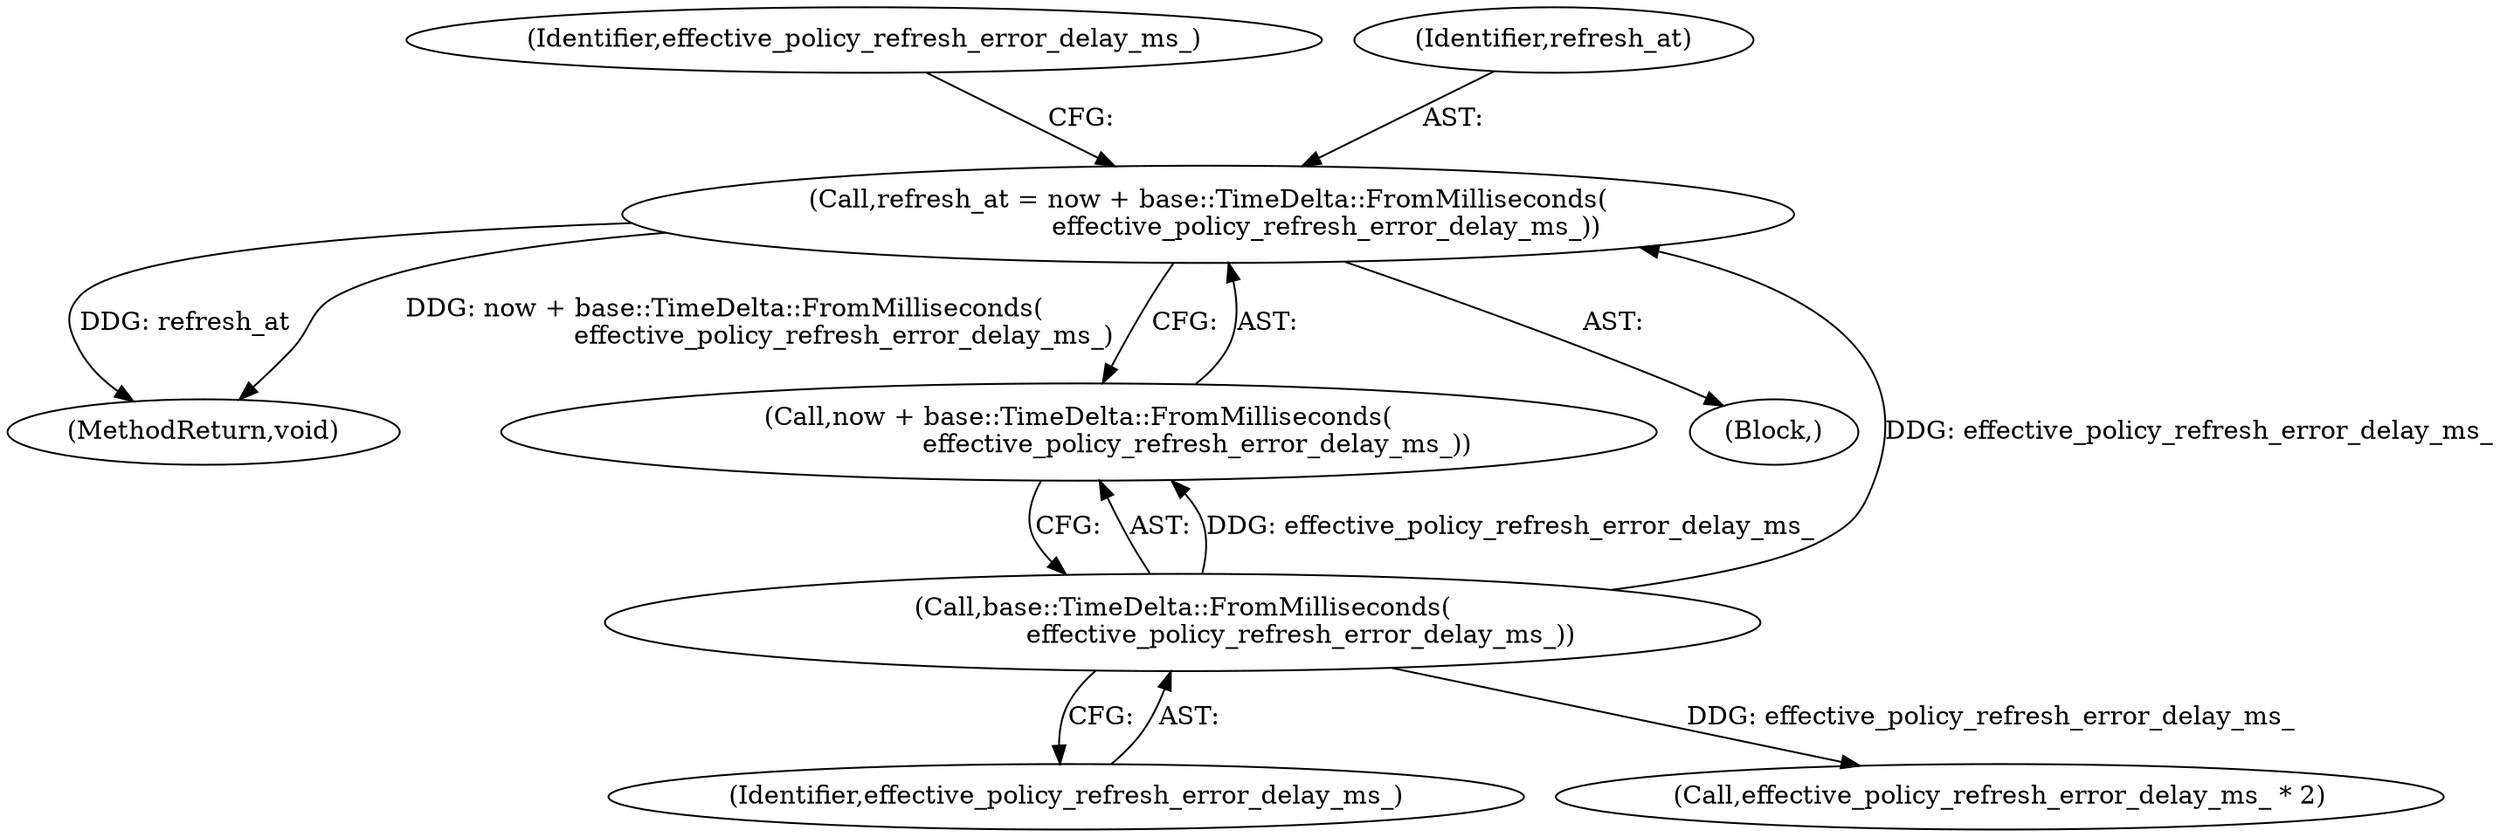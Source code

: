 digraph "0_Chrome_244c78b3f737f2cacab2d212801b0524cbcc3a7b_4@integer" {
"1000167" [label="(Call,refresh_at = now + base::TimeDelta::FromMilliseconds(\n                             effective_policy_refresh_error_delay_ms_))"];
"1000171" [label="(Call,base::TimeDelta::FromMilliseconds(\n                             effective_policy_refresh_error_delay_ms_))"];
"1000174" [label="(Identifier,effective_policy_refresh_error_delay_ms_)"];
"1000168" [label="(Identifier,refresh_at)"];
"1000218" [label="(MethodReturn,void)"];
"1000169" [label="(Call,now + base::TimeDelta::FromMilliseconds(\n                             effective_policy_refresh_error_delay_ms_))"];
"1000171" [label="(Call,base::TimeDelta::FromMilliseconds(\n                             effective_policy_refresh_error_delay_ms_))"];
"1000122" [label="(Block,)"];
"1000167" [label="(Call,refresh_at = now + base::TimeDelta::FromMilliseconds(\n                             effective_policy_refresh_error_delay_ms_))"];
"1000172" [label="(Identifier,effective_policy_refresh_error_delay_ms_)"];
"1000176" [label="(Call,effective_policy_refresh_error_delay_ms_ * 2)"];
"1000167" -> "1000122"  [label="AST: "];
"1000167" -> "1000169"  [label="CFG: "];
"1000168" -> "1000167"  [label="AST: "];
"1000169" -> "1000167"  [label="AST: "];
"1000174" -> "1000167"  [label="CFG: "];
"1000167" -> "1000218"  [label="DDG: refresh_at"];
"1000167" -> "1000218"  [label="DDG: now + base::TimeDelta::FromMilliseconds(\n                             effective_policy_refresh_error_delay_ms_)"];
"1000171" -> "1000167"  [label="DDG: effective_policy_refresh_error_delay_ms_"];
"1000171" -> "1000169"  [label="AST: "];
"1000171" -> "1000172"  [label="CFG: "];
"1000172" -> "1000171"  [label="AST: "];
"1000169" -> "1000171"  [label="CFG: "];
"1000171" -> "1000169"  [label="DDG: effective_policy_refresh_error_delay_ms_"];
"1000171" -> "1000176"  [label="DDG: effective_policy_refresh_error_delay_ms_"];
}
